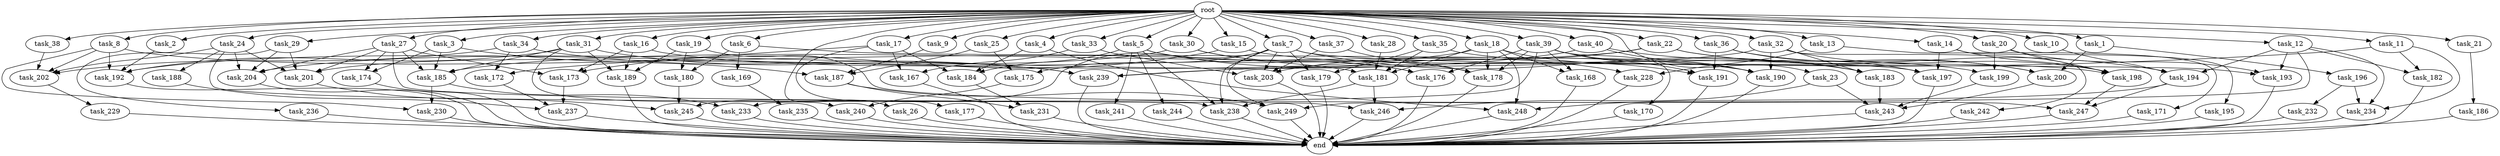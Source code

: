 digraph G {
  task_189 [size="8933531975.680000"];
  task_240 [size="8933531975.680000"];
  task_15 [size="10.240000"];
  task_229 [size="2147483648.000000"];
  task_175 [size="4294967296.000000"];
  task_9 [size="10.240000"];
  task_40 [size="10.240000"];
  task_183 [size="4638564679.680000"];
  task_4 [size="10.240000"];
  task_179 [size="7645041786.880000"];
  task_20 [size="10.240000"];
  task_245 [size="10479720202.240000"];
  task_13 [size="10.240000"];
  task_16 [size="10.240000"];
  task_14 [size="10.240000"];
  task_174 [size="1546188226.560000"];
  task_3 [size="10.240000"];
  task_204 [size="10222022164.480000"];
  task_192 [size="4982162063.360000"];
  task_5 [size="10.240000"];
  task_169 [size="8589934592.000000"];
  task_236 [size="6957847019.520000"];
  task_185 [size="8847632629.760000"];
  task_231 [size="7730941132.800000"];
  task_26 [size="10.240000"];
  task_28 [size="10.240000"];
  task_19 [size="10.240000"];
  task_203 [size="11596411699.200001"];
  task_233 [size="11682311045.120001"];
  task_2 [size="10.240000"];
  task_186 [size="4209067950.080000"];
  task_172 [size="10995116277.760000"];
  task_7 [size="10.240000"];
  task_176 [size="12025908428.800001"];
  task_199 [size="3521873182.720000"];
  task_190 [size="14173392076.800001"];
  task_201 [size="12970801233.920000"];
  task_31 [size="10.240000"];
  task_188 [size="2147483648.000000"];
  task_232 [size="2147483648.000000"];
  task_191 [size="11510512353.280001"];
  task_23 [size="10.240000"];
  task_194 [size="19413252177.920002"];
  task_238 [size="11596411699.200001"];
  task_200 [size="12197707120.639999"];
  task_237 [size="11510512353.280001"];
  task_29 [size="10.240000"];
  task_1 [size="10.240000"];
  task_197 [size="12111807774.719999"];
  task_195 [size="1374389534.720000"];
  task_173 [size="6012954214.400001"];
  task_246 [size="9878424780.800001"];
  task_180 [size="14087492730.880001"];
  task_171 [size="3092376453.120000"];
  task_198 [size="10393820856.320000"];
  task_184 [size="6184752906.240000"];
  task_244 [size="343597383.680000"];
  task_24 [size="10.240000"];
  task_18 [size="10.240000"];
  task_181 [size="11252814315.520000"];
  task_167 [size="7645041786.880000"];
  task_243 [size="10222022164.480000"];
  task_249 [size="14602888806.400000"];
  task_242 [size="2147483648.000000"];
  task_170 [size="8589934592.000000"];
  task_32 [size="10.240000"];
  task_12 [size="10.240000"];
  task_230 [size="3865470566.400000"];
  task_22 [size="10.240000"];
  task_248 [size="1460288880.640000"];
  task_168 [size="9363028705.280001"];
  task_21 [size="10.240000"];
  task_177 [size="5497558138.880000"];
  task_193 [size="9019431321.600000"];
  task_30 [size="10.240000"];
  task_39 [size="10.240000"];
  task_8 [size="10.240000"];
  task_34 [size="10.240000"];
  root [size="0.000000"];
  task_17 [size="10.240000"];
  task_25 [size="10.240000"];
  end [size="0.000000"];
  task_202 [size="10565619548.160000"];
  task_10 [size="10.240000"];
  task_27 [size="10.240000"];
  task_182 [size="9706626088.960001"];
  task_6 [size="10.240000"];
  task_37 [size="10.240000"];
  task_35 [size="10.240000"];
  task_33 [size="10.240000"];
  task_241 [size="343597383.680000"];
  task_239 [size="12197707120.639999"];
  task_228 [size="3435973836.800000"];
  task_38 [size="10.240000"];
  task_234 [size="11854109736.960001"];
  task_196 [size="3092376453.120000"];
  task_247 [size="8933531975.680000"];
  task_187 [size="8418135900.160000"];
  task_11 [size="10.240000"];
  task_36 [size="10.240000"];
  task_178 [size="12799002542.080000"];
  task_235 [size="1374389534.720000"];

  task_189 -> end [size="1.000000"];
  task_240 -> end [size="1.000000"];
  task_15 -> task_199 [size="209715200.000000"];
  task_15 -> task_173 [size="209715200.000000"];
  task_229 -> end [size="1.000000"];
  task_175 -> task_240 [size="838860800.000000"];
  task_9 -> task_187 [size="536870912.000000"];
  task_40 -> task_183 [size="33554432.000000"];
  task_40 -> task_204 [size="33554432.000000"];
  task_40 -> task_190 [size="33554432.000000"];
  task_183 -> task_243 [size="33554432.000000"];
  task_4 -> task_248 [size="33554432.000000"];
  task_4 -> task_184 [size="33554432.000000"];
  task_179 -> end [size="1.000000"];
  task_20 -> task_198 [size="134217728.000000"];
  task_20 -> task_199 [size="134217728.000000"];
  task_20 -> task_193 [size="134217728.000000"];
  task_245 -> end [size="1.000000"];
  task_13 -> task_228 [size="301989888.000000"];
  task_13 -> task_171 [size="301989888.000000"];
  task_16 -> task_189 [size="301989888.000000"];
  task_16 -> task_190 [size="301989888.000000"];
  task_16 -> task_173 [size="301989888.000000"];
  task_14 -> task_197 [size="134217728.000000"];
  task_14 -> task_198 [size="134217728.000000"];
  task_14 -> task_195 [size="134217728.000000"];
  task_174 -> end [size="1.000000"];
  task_3 -> task_185 [size="75497472.000000"];
  task_3 -> task_174 [size="75497472.000000"];
  task_3 -> task_187 [size="75497472.000000"];
  task_204 -> end [size="1.000000"];
  task_192 -> end [size="1.000000"];
  task_5 -> task_228 [size="33554432.000000"];
  task_5 -> task_184 [size="33554432.000000"];
  task_5 -> task_244 [size="33554432.000000"];
  task_5 -> task_176 [size="33554432.000000"];
  task_5 -> task_241 [size="33554432.000000"];
  task_5 -> task_238 [size="33554432.000000"];
  task_169 -> task_235 [size="134217728.000000"];
  task_236 -> end [size="1.000000"];
  task_185 -> task_233 [size="301989888.000000"];
  task_185 -> task_230 [size="301989888.000000"];
  task_231 -> end [size="1.000000"];
  task_26 -> end [size="1.000000"];
  task_28 -> task_181 [size="411041792.000000"];
  task_19 -> task_180 [size="536870912.000000"];
  task_19 -> task_247 [size="536870912.000000"];
  task_19 -> task_189 [size="536870912.000000"];
  task_203 -> end [size="1.000000"];
  task_233 -> end [size="1.000000"];
  task_2 -> task_192 [size="301989888.000000"];
  task_186 -> end [size="1.000000"];
  task_172 -> task_237 [size="33554432.000000"];
  task_7 -> task_183 [size="209715200.000000"];
  task_7 -> task_249 [size="209715200.000000"];
  task_7 -> task_203 [size="209715200.000000"];
  task_7 -> task_179 [size="209715200.000000"];
  task_7 -> task_175 [size="209715200.000000"];
  task_7 -> task_193 [size="209715200.000000"];
  task_7 -> task_238 [size="209715200.000000"];
  task_7 -> task_245 [size="209715200.000000"];
  task_176 -> end [size="1.000000"];
  task_199 -> task_243 [size="679477248.000000"];
  task_190 -> end [size="1.000000"];
  task_201 -> task_245 [size="679477248.000000"];
  task_31 -> task_189 [size="33554432.000000"];
  task_31 -> task_192 [size="33554432.000000"];
  task_31 -> task_239 [size="33554432.000000"];
  task_31 -> task_185 [size="33554432.000000"];
  task_31 -> task_240 [size="33554432.000000"];
  task_188 -> task_237 [size="679477248.000000"];
  task_232 -> end [size="1.000000"];
  task_191 -> end [size="1.000000"];
  task_23 -> task_243 [size="209715200.000000"];
  task_23 -> task_246 [size="209715200.000000"];
  task_194 -> task_247 [size="33554432.000000"];
  task_194 -> task_248 [size="33554432.000000"];
  task_238 -> end [size="1.000000"];
  task_200 -> task_243 [size="75497472.000000"];
  task_237 -> end [size="1.000000"];
  task_29 -> task_201 [size="679477248.000000"];
  task_29 -> task_204 [size="679477248.000000"];
  task_29 -> task_236 [size="679477248.000000"];
  task_1 -> task_196 [size="301989888.000000"];
  task_1 -> task_200 [size="301989888.000000"];
  task_197 -> end [size="1.000000"];
  task_195 -> end [size="1.000000"];
  task_173 -> task_237 [size="411041792.000000"];
  task_246 -> end [size="1.000000"];
  task_180 -> task_245 [size="134217728.000000"];
  task_171 -> end [size="1.000000"];
  task_198 -> task_247 [size="301989888.000000"];
  task_184 -> task_231 [size="75497472.000000"];
  task_244 -> end [size="1.000000"];
  task_24 -> task_202 [size="209715200.000000"];
  task_24 -> task_188 [size="209715200.000000"];
  task_24 -> task_204 [size="209715200.000000"];
  task_24 -> task_238 [size="209715200.000000"];
  task_24 -> task_201 [size="209715200.000000"];
  task_18 -> task_178 [size="75497472.000000"];
  task_18 -> task_181 [size="75497472.000000"];
  task_18 -> task_192 [size="75497472.000000"];
  task_18 -> task_191 [size="75497472.000000"];
  task_18 -> task_248 [size="75497472.000000"];
  task_18 -> task_168 [size="75497472.000000"];
  task_181 -> task_246 [size="679477248.000000"];
  task_181 -> task_238 [size="679477248.000000"];
  task_167 -> end [size="1.000000"];
  task_243 -> end [size="1.000000"];
  task_249 -> end [size="1.000000"];
  task_242 -> end [size="1.000000"];
  task_170 -> end [size="1.000000"];
  task_32 -> task_198 [size="209715200.000000"];
  task_32 -> task_239 [size="209715200.000000"];
  task_32 -> task_190 [size="209715200.000000"];
  task_32 -> task_242 [size="209715200.000000"];
  task_32 -> task_183 [size="209715200.000000"];
  task_12 -> task_249 [size="536870912.000000"];
  task_12 -> task_182 [size="536870912.000000"];
  task_12 -> task_193 [size="536870912.000000"];
  task_12 -> task_234 [size="536870912.000000"];
  task_12 -> task_194 [size="536870912.000000"];
  task_230 -> end [size="1.000000"];
  task_22 -> task_203 [size="679477248.000000"];
  task_22 -> task_185 [size="679477248.000000"];
  task_22 -> task_200 [size="679477248.000000"];
  task_22 -> task_194 [size="679477248.000000"];
  task_248 -> end [size="1.000000"];
  task_168 -> end [size="1.000000"];
  task_21 -> task_186 [size="411041792.000000"];
  task_177 -> end [size="1.000000"];
  task_193 -> end [size="1.000000"];
  task_30 -> task_178 [size="301989888.000000"];
  task_30 -> task_176 [size="301989888.000000"];
  task_30 -> task_201 [size="301989888.000000"];
  task_39 -> task_178 [size="838860800.000000"];
  task_39 -> task_190 [size="838860800.000000"];
  task_39 -> task_191 [size="838860800.000000"];
  task_39 -> task_168 [size="838860800.000000"];
  task_39 -> task_176 [size="838860800.000000"];
  task_39 -> task_233 [size="838860800.000000"];
  task_39 -> task_170 [size="838860800.000000"];
  task_8 -> task_202 [size="75497472.000000"];
  task_8 -> task_181 [size="75497472.000000"];
  task_8 -> task_192 [size="75497472.000000"];
  task_8 -> task_230 [size="75497472.000000"];
  task_34 -> task_202 [size="536870912.000000"];
  task_34 -> task_239 [size="536870912.000000"];
  task_34 -> task_172 [size="536870912.000000"];
  root -> task_39 [size="1.000000"];
  root -> task_26 [size="1.000000"];
  root -> task_8 [size="1.000000"];
  root -> task_34 [size="1.000000"];
  root -> task_28 [size="1.000000"];
  root -> task_15 [size="1.000000"];
  root -> task_2 [size="1.000000"];
  root -> task_17 [size="1.000000"];
  root -> task_9 [size="1.000000"];
  root -> task_6 [size="1.000000"];
  root -> task_40 [size="1.000000"];
  root -> task_10 [size="1.000000"];
  root -> task_27 [size="1.000000"];
  root -> task_7 [size="1.000000"];
  root -> task_4 [size="1.000000"];
  root -> task_24 [size="1.000000"];
  root -> task_25 [size="1.000000"];
  root -> task_18 [size="1.000000"];
  root -> task_20 [size="1.000000"];
  root -> task_35 [size="1.000000"];
  root -> task_13 [size="1.000000"];
  root -> task_31 [size="1.000000"];
  root -> task_14 [size="1.000000"];
  root -> task_1 [size="1.000000"];
  root -> task_23 [size="1.000000"];
  root -> task_11 [size="1.000000"];
  root -> task_3 [size="1.000000"];
  root -> task_37 [size="1.000000"];
  root -> task_29 [size="1.000000"];
  root -> task_32 [size="1.000000"];
  root -> task_5 [size="1.000000"];
  root -> task_12 [size="1.000000"];
  root -> task_38 [size="1.000000"];
  root -> task_22 [size="1.000000"];
  root -> task_19 [size="1.000000"];
  root -> task_33 [size="1.000000"];
  root -> task_36 [size="1.000000"];
  root -> task_21 [size="1.000000"];
  root -> task_16 [size="1.000000"];
  root -> task_30 [size="1.000000"];
  task_17 -> task_167 [size="536870912.000000"];
  task_17 -> task_177 [size="536870912.000000"];
  task_17 -> task_172 [size="536870912.000000"];
  task_17 -> task_184 [size="536870912.000000"];
  task_25 -> task_175 [size="209715200.000000"];
  task_25 -> task_187 [size="209715200.000000"];
  task_202 -> task_229 [size="209715200.000000"];
  task_10 -> task_194 [size="679477248.000000"];
  task_27 -> task_246 [size="75497472.000000"];
  task_27 -> task_174 [size="75497472.000000"];
  task_27 -> task_173 [size="75497472.000000"];
  task_27 -> task_185 [size="75497472.000000"];
  task_27 -> task_201 [size="75497472.000000"];
  task_27 -> task_204 [size="75497472.000000"];
  task_182 -> end [size="1.000000"];
  task_6 -> task_197 [size="838860800.000000"];
  task_6 -> task_180 [size="838860800.000000"];
  task_6 -> task_169 [size="838860800.000000"];
  task_37 -> task_178 [size="33554432.000000"];
  task_37 -> task_203 [size="33554432.000000"];
  task_35 -> task_198 [size="536870912.000000"];
  task_35 -> task_179 [size="536870912.000000"];
  task_35 -> task_181 [size="536870912.000000"];
  task_33 -> task_167 [size="209715200.000000"];
  task_33 -> task_203 [size="209715200.000000"];
  task_241 -> end [size="1.000000"];
  task_239 -> end [size="1.000000"];
  task_228 -> end [size="1.000000"];
  task_38 -> task_202 [size="209715200.000000"];
  task_234 -> end [size="1.000000"];
  task_196 -> task_232 [size="209715200.000000"];
  task_196 -> task_234 [size="209715200.000000"];
  task_247 -> end [size="1.000000"];
  task_187 -> task_231 [size="679477248.000000"];
  task_187 -> task_249 [size="679477248.000000"];
  task_11 -> task_239 [size="411041792.000000"];
  task_11 -> task_182 [size="411041792.000000"];
  task_11 -> task_234 [size="411041792.000000"];
  task_36 -> task_197 [size="209715200.000000"];
  task_36 -> task_191 [size="209715200.000000"];
  task_36 -> task_200 [size="209715200.000000"];
  task_178 -> end [size="1.000000"];
  task_235 -> end [size="1.000000"];
}
